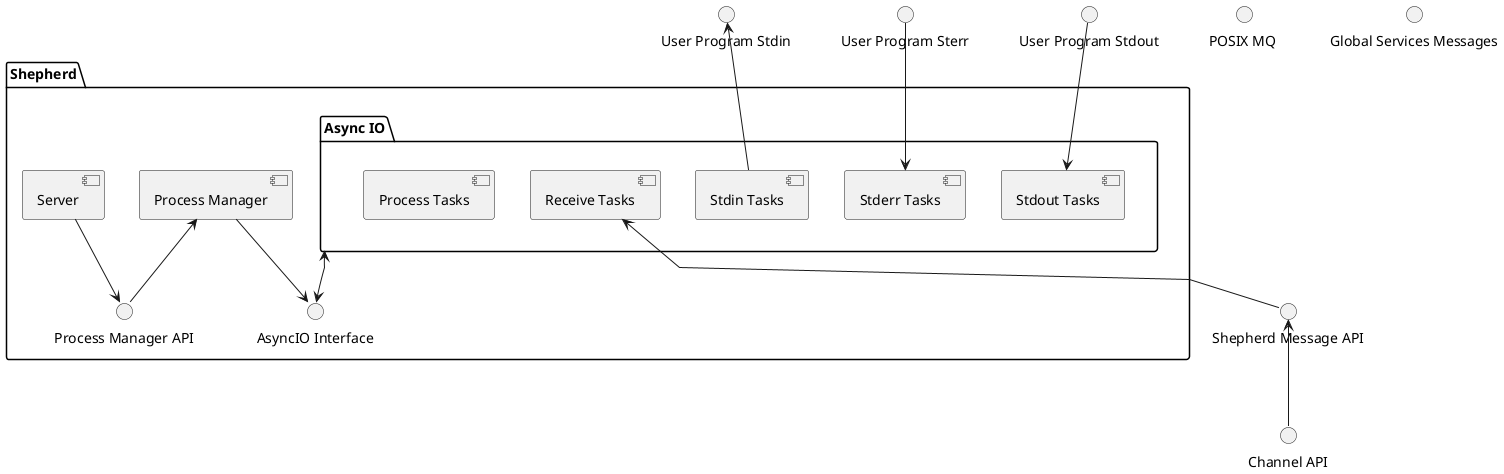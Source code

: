 @startuml

skinparam componentStyle uml2
skinparam shadowing false
skinparam monochrome true
skinparam linetype polyline

package "Shepherd" {

    [Process Manager] as PM
    [Server] as S

    package "Async IO"  as AIO {

        [Receive Tasks] as RT
        [Process Tasks] as PT
        together {
            [Stdout Tasks] as SOT
            [Stderr Tasks] as SET
            [Stdin Tasks] as SIT
        }
    }

    interface "AsyncIO Interface" as asyncio_api
    interface "Process Manager API" as pman_api
    
}

interface "Shepherd Message API" as  shepherd_messages

interface  "User Program Stdout" as user_program_stdout
interface  "User Program Stdin" as user_program_stdin
interface  "User Program Sterr" as user_program_stderr

interface  "POSIX MQ " as posix_message_queue

interface "Global Services Messages" as global_services_channel
interface "Channel API" as channel_api

RT <-- shepherd_messages
SOT <-u- user_program_stdout
SET <-u- user_program_stderr
SIT -u-> user_program_stdin
AIO <--> asyncio_api

PM --> asyncio_api
PM <-- pman_api
S --> pman_api

channel_api -u-> shepherd_messages

@enduml
